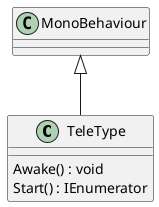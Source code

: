 @startuml
class TeleType {
    Awake() : void
    Start() : IEnumerator
}
MonoBehaviour <|-- TeleType
@enduml
